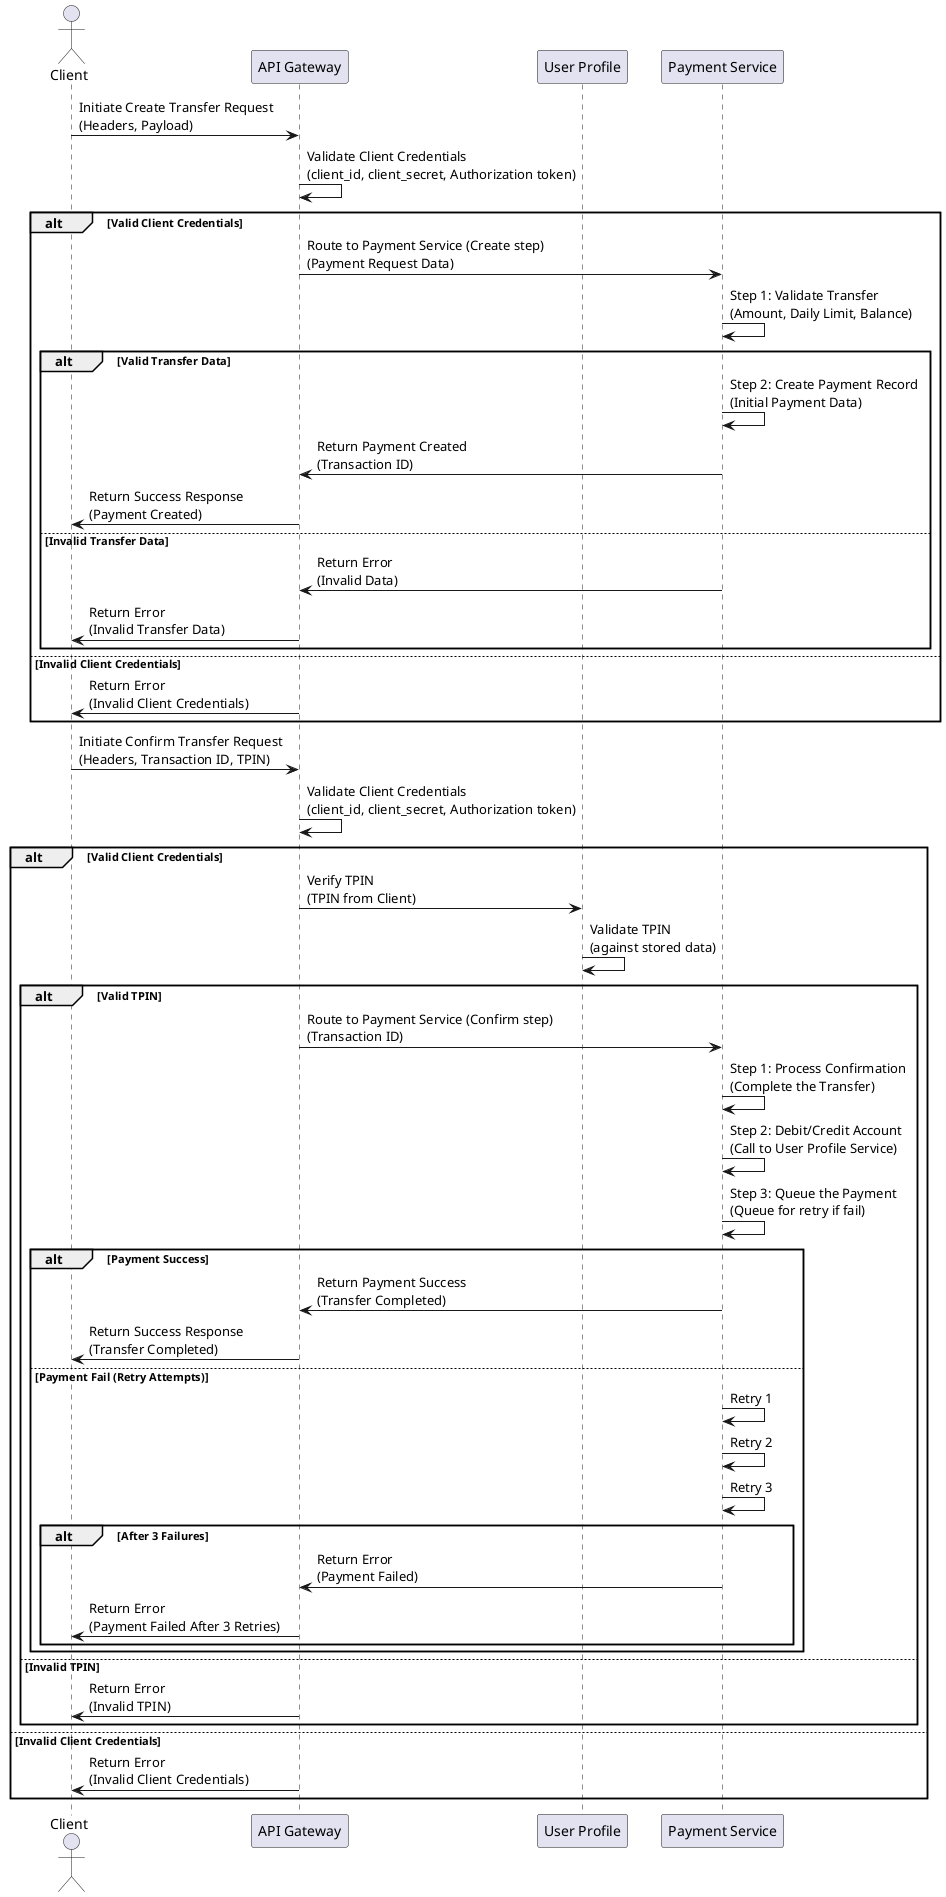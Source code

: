 @startuml
actor Client

participant "API Gateway" as Gateway
participant "User Profile" as UserProfile
participant "Payment Service" as Payment

Client -> Gateway : Initiate Create Transfer Request\n(Headers, Payload)
Gateway -> Gateway : Validate Client Credentials\n(client_id, client_secret, Authorization token)
alt Valid Client Credentials
    Gateway -> Payment : Route to Payment Service (Create step)\n(Payment Request Data)
    Payment -> Payment : Step 1: Validate Transfer\n(Amount, Daily Limit, Balance)
    alt Valid Transfer Data
        Payment -> Payment : Step 2: Create Payment Record\n(Initial Payment Data)
        Payment -> Gateway : Return Payment Created\n(Transaction ID)
        Gateway -> Client : Return Success Response\n(Payment Created)
    else Invalid Transfer Data
        Payment -> Gateway : Return Error\n(Invalid Data)
        Gateway -> Client : Return Error\n(Invalid Transfer Data)
    end
else Invalid Client Credentials
    Gateway -> Client : Return Error\n(Invalid Client Credentials)
end

Client -> Gateway : Initiate Confirm Transfer Request\n(Headers, Transaction ID, TPIN)
Gateway -> Gateway : Validate Client Credentials\n(client_id, client_secret, Authorization token)
alt Valid Client Credentials
    Gateway -> UserProfile : Verify TPIN\n(TPIN from Client)
    UserProfile -> UserProfile : Validate TPIN\n(against stored data)
    alt Valid TPIN
        Gateway -> Payment : Route to Payment Service (Confirm step)\n(Transaction ID)
        Payment -> Payment : Step 1: Process Confirmation\n(Complete the Transfer)
        Payment -> Payment : Step 2: Debit/Credit Account\n(Call to User Profile Service)
        Payment -> Payment : Step 3: Queue the Payment\n(Queue for retry if fail)
        alt Payment Success
            Payment -> Gateway : Return Payment Success\n(Transfer Completed)
            Gateway -> Client : Return Success Response\n(Transfer Completed)
        else Payment Fail (Retry Attempts)
            Payment -> Payment : Retry 1
            Payment -> Payment : Retry 2
            Payment -> Payment : Retry 3
            alt After 3 Failures
                Payment -> Gateway : Return Error\n(Payment Failed)
                Gateway -> Client : Return Error\n(Payment Failed After 3 Retries)
            end
        end
    else Invalid TPIN
        Gateway -> Client : Return Error\n(Invalid TPIN)
    end
else Invalid Client Credentials
    Gateway -> Client : Return Error\n(Invalid Client Credentials)
end
@enduml
